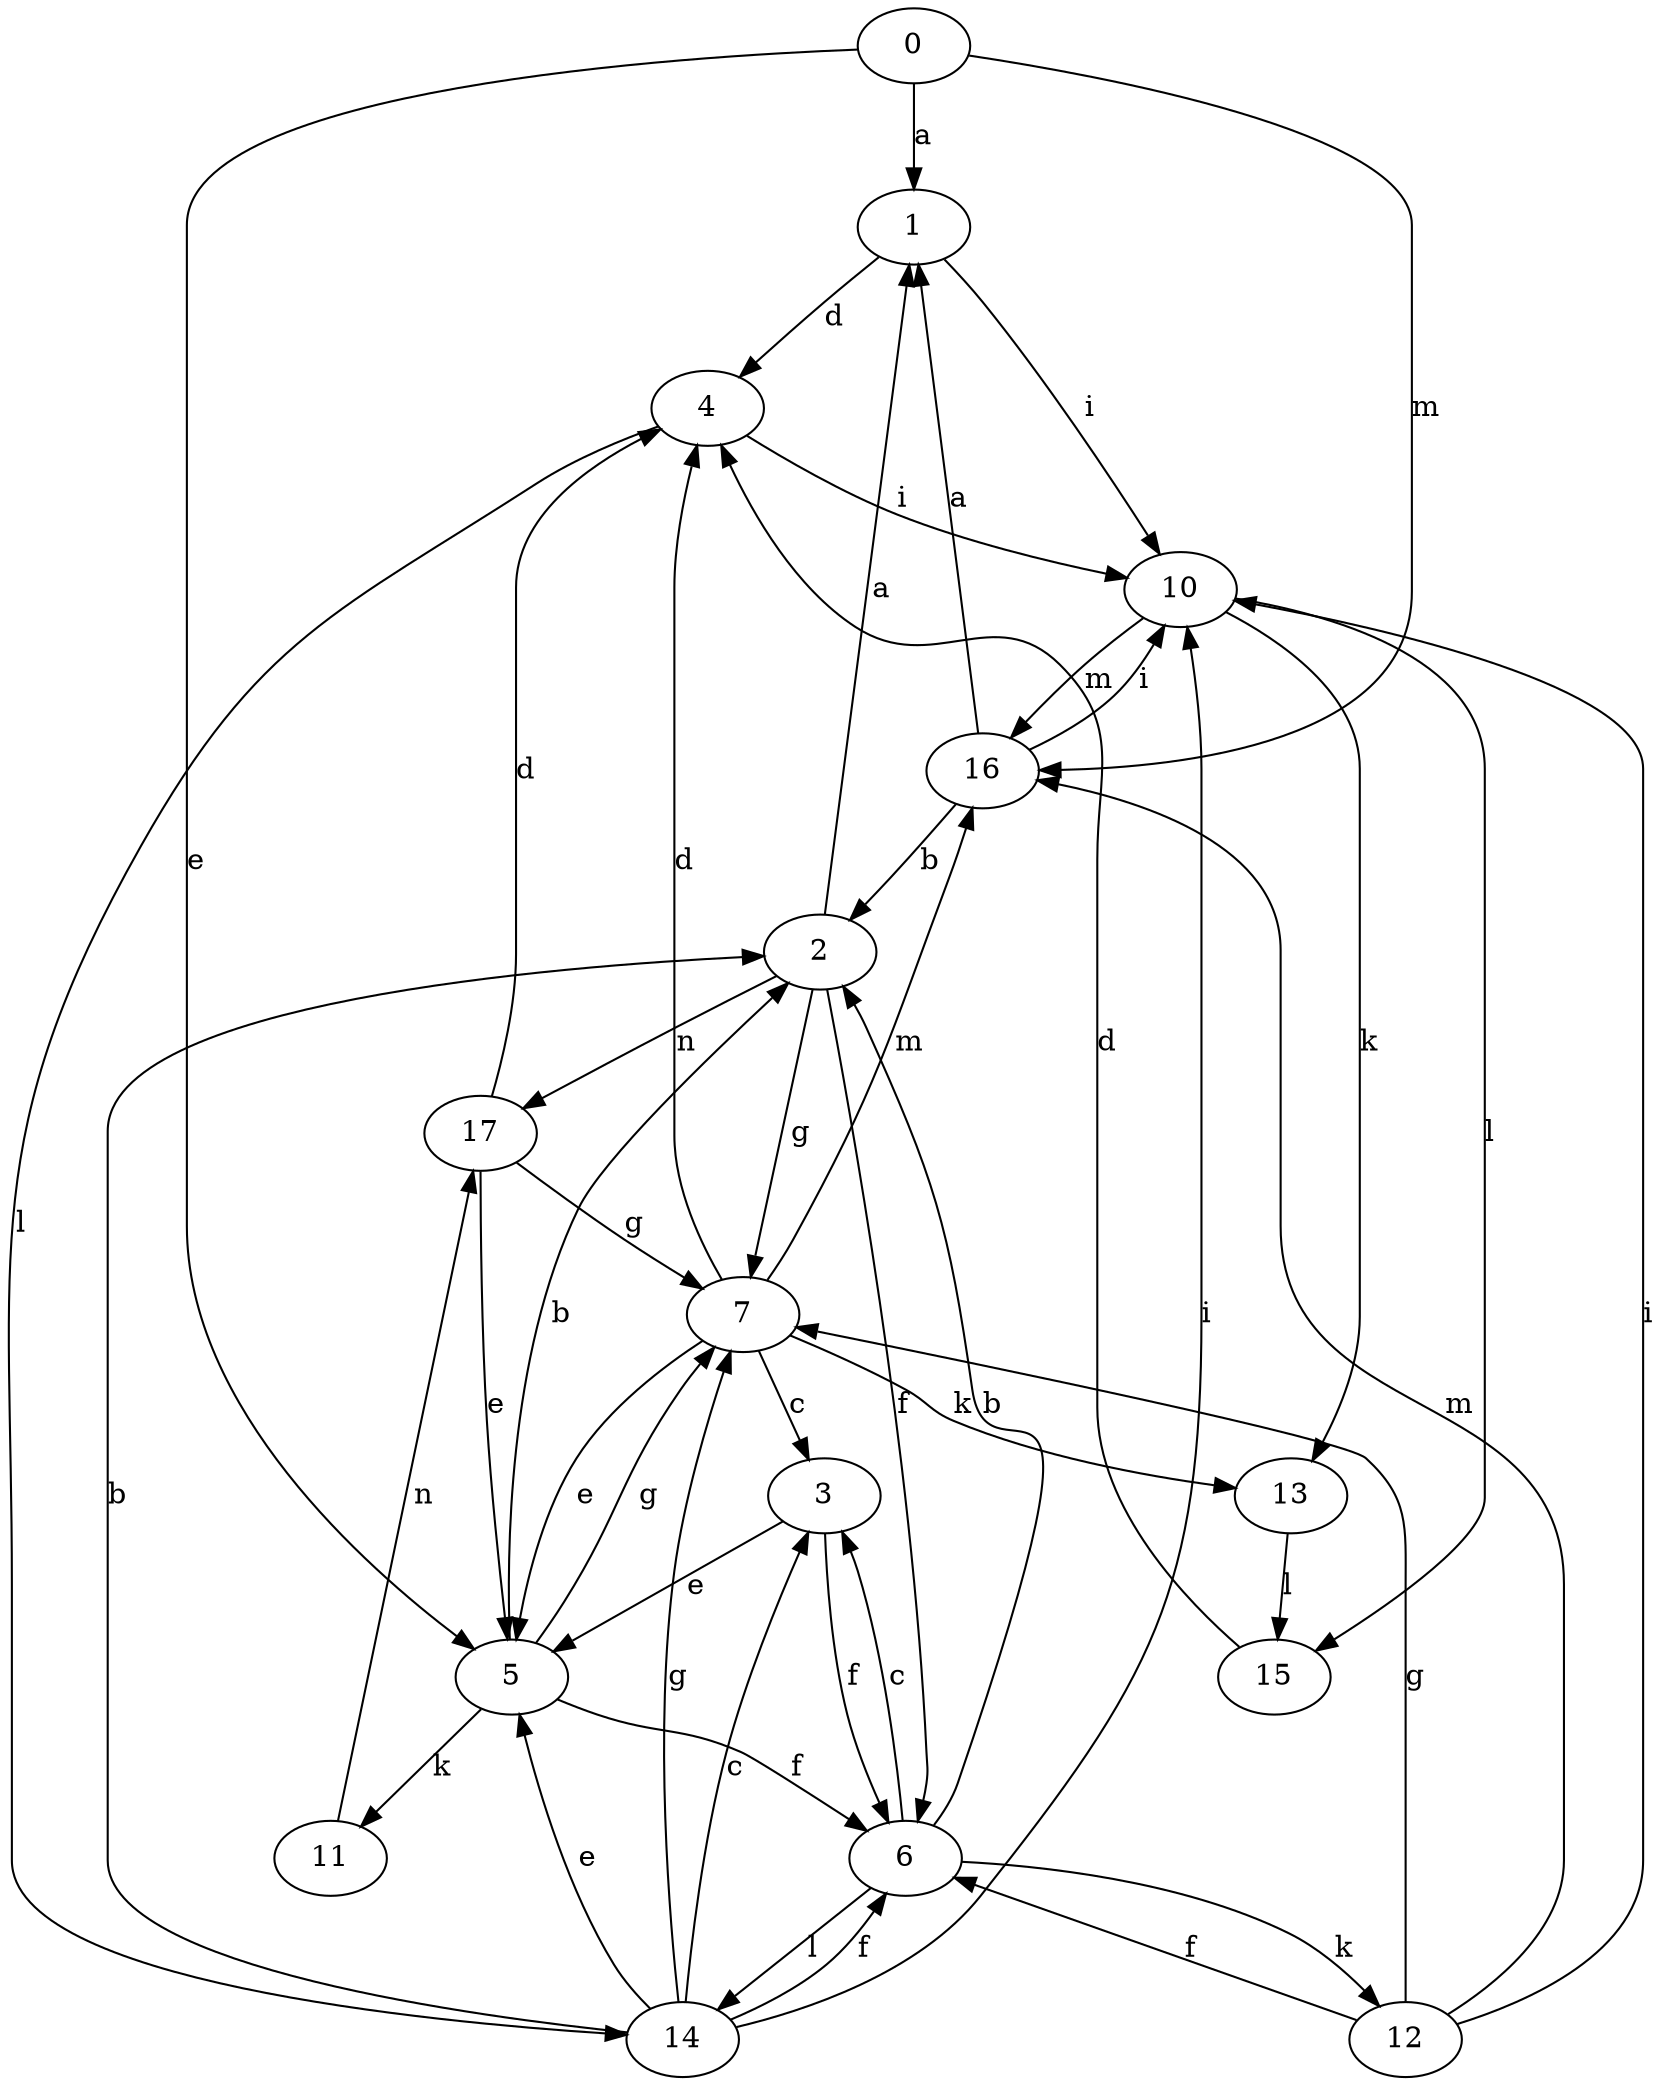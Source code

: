 strict digraph  {
0;
1;
2;
3;
4;
5;
6;
7;
10;
11;
12;
13;
14;
15;
16;
17;
0 -> 1  [label=a];
0 -> 5  [label=e];
0 -> 16  [label=m];
1 -> 4  [label=d];
1 -> 10  [label=i];
2 -> 1  [label=a];
2 -> 6  [label=f];
2 -> 7  [label=g];
2 -> 17  [label=n];
3 -> 5  [label=e];
3 -> 6  [label=f];
4 -> 10  [label=i];
4 -> 14  [label=l];
5 -> 2  [label=b];
5 -> 6  [label=f];
5 -> 7  [label=g];
5 -> 11  [label=k];
6 -> 2  [label=b];
6 -> 3  [label=c];
6 -> 12  [label=k];
6 -> 14  [label=l];
7 -> 3  [label=c];
7 -> 4  [label=d];
7 -> 5  [label=e];
7 -> 13  [label=k];
7 -> 16  [label=m];
10 -> 13  [label=k];
10 -> 15  [label=l];
10 -> 16  [label=m];
11 -> 17  [label=n];
12 -> 6  [label=f];
12 -> 7  [label=g];
12 -> 10  [label=i];
12 -> 16  [label=m];
13 -> 15  [label=l];
14 -> 2  [label=b];
14 -> 3  [label=c];
14 -> 5  [label=e];
14 -> 6  [label=f];
14 -> 7  [label=g];
14 -> 10  [label=i];
15 -> 4  [label=d];
16 -> 1  [label=a];
16 -> 2  [label=b];
16 -> 10  [label=i];
17 -> 4  [label=d];
17 -> 5  [label=e];
17 -> 7  [label=g];
}
